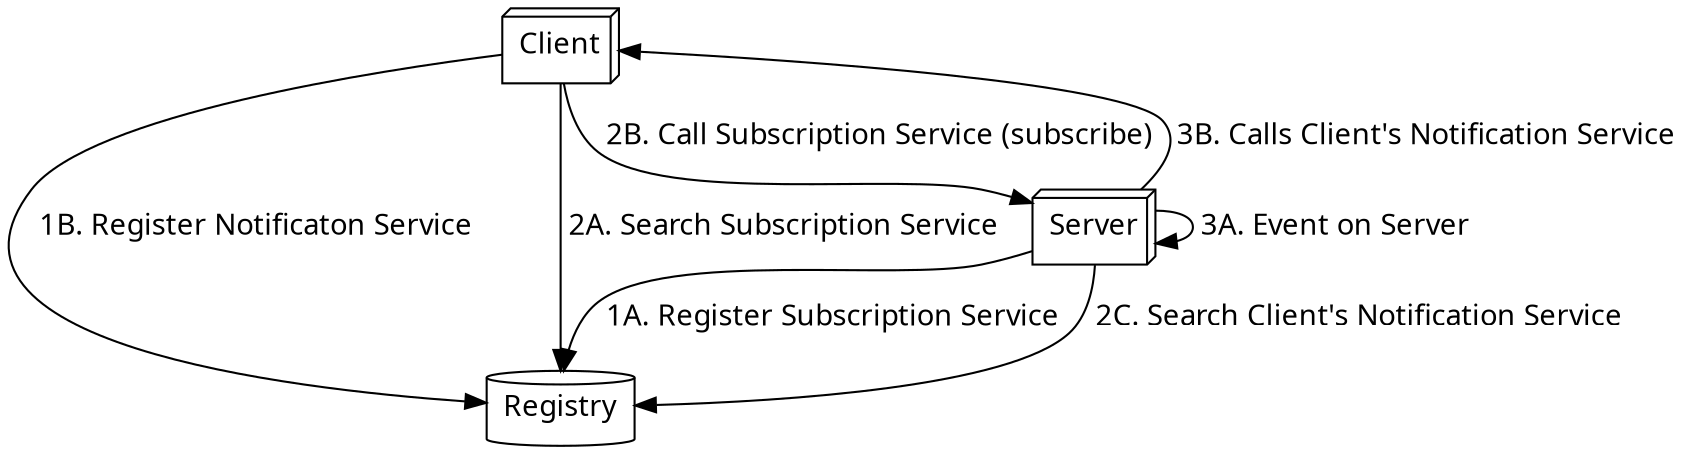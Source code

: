digraph rmi {
    graph [dpi=150];
    node [fontname="Droid Sans"];
    edge [fontname="Droid Sans"];

    Registry [shape=cylinder];
    Client [shape=box3d];
    Server [shape=box3d];

    Server -> Registry [label=" 1A. Register Subscription Service "];
    Client -> Registry [label=" 1B. Register Notificaton Service "];

    Client -> Registry [label=" 2A. Search Subscription Service "];
    Client -> Server [label=" 2B. Call Subscription Service (subscribe) "];
    Server -> Registry [label=" 2C. Search Client's Notification Service "];

    Server -> Server [label=" 3A. Event on Server "];
    Server -> Client [label=" 3B. Calls Client's Notification Service "];
}

